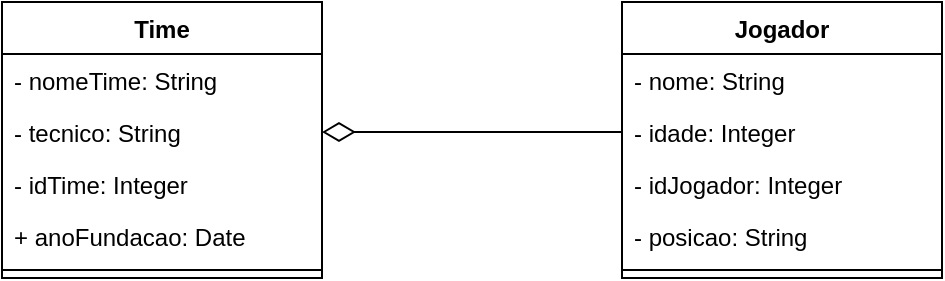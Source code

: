 <mxfile version="20.4.0" type="device"><diagram id="C5RBs43oDa-KdzZeNtuy" name="Page-1"><mxGraphModel dx="782" dy="738" grid="1" gridSize="10" guides="1" tooltips="1" connect="1" arrows="1" fold="1" page="1" pageScale="1" pageWidth="827" pageHeight="1169" math="0" shadow="0"><root><mxCell id="WIyWlLk6GJQsqaUBKTNV-0"/><mxCell id="WIyWlLk6GJQsqaUBKTNV-1" parent="WIyWlLk6GJQsqaUBKTNV-0"/><mxCell id="_5M9xxFQl4bf3MkVRRyD-18" value="Time" style="swimlane;fontStyle=1;align=center;verticalAlign=top;childLayout=stackLayout;horizontal=1;startSize=26;horizontalStack=0;resizeParent=1;resizeParentMax=0;resizeLast=0;collapsible=1;marginBottom=0;" vertex="1" parent="WIyWlLk6GJQsqaUBKTNV-1"><mxGeometry x="120" y="170" width="160" height="138" as="geometry"/></mxCell><mxCell id="_5M9xxFQl4bf3MkVRRyD-19" value="- nomeTime: String" style="text;strokeColor=none;fillColor=none;align=left;verticalAlign=top;spacingLeft=4;spacingRight=4;overflow=hidden;rotatable=0;points=[[0,0.5],[1,0.5]];portConstraint=eastwest;" vertex="1" parent="_5M9xxFQl4bf3MkVRRyD-18"><mxGeometry y="26" width="160" height="26" as="geometry"/></mxCell><mxCell id="_5M9xxFQl4bf3MkVRRyD-21" value="- tecnico: String" style="text;strokeColor=none;fillColor=none;align=left;verticalAlign=top;spacingLeft=4;spacingRight=4;overflow=hidden;rotatable=0;points=[[0,0.5],[1,0.5]];portConstraint=eastwest;" vertex="1" parent="_5M9xxFQl4bf3MkVRRyD-18"><mxGeometry y="52" width="160" height="26" as="geometry"/></mxCell><mxCell id="_5M9xxFQl4bf3MkVRRyD-24" value="- idTime: Integer" style="text;strokeColor=none;fillColor=none;align=left;verticalAlign=top;spacingLeft=4;spacingRight=4;overflow=hidden;rotatable=0;points=[[0,0.5],[1,0.5]];portConstraint=eastwest;" vertex="1" parent="_5M9xxFQl4bf3MkVRRyD-18"><mxGeometry y="78" width="160" height="26" as="geometry"/></mxCell><mxCell id="_5M9xxFQl4bf3MkVRRyD-23" value="+ anoFundacao: Date" style="text;strokeColor=none;fillColor=none;align=left;verticalAlign=top;spacingLeft=4;spacingRight=4;overflow=hidden;rotatable=0;points=[[0,0.5],[1,0.5]];portConstraint=eastwest;" vertex="1" parent="_5M9xxFQl4bf3MkVRRyD-18"><mxGeometry y="104" width="160" height="26" as="geometry"/></mxCell><mxCell id="_5M9xxFQl4bf3MkVRRyD-20" value="" style="line;strokeWidth=1;fillColor=none;align=left;verticalAlign=middle;spacingTop=-1;spacingLeft=3;spacingRight=3;rotatable=0;labelPosition=right;points=[];portConstraint=eastwest;strokeColor=inherit;" vertex="1" parent="_5M9xxFQl4bf3MkVRRyD-18"><mxGeometry y="130" width="160" height="8" as="geometry"/></mxCell><mxCell id="_5M9xxFQl4bf3MkVRRyD-25" value="Jogador" style="swimlane;fontStyle=1;align=center;verticalAlign=top;childLayout=stackLayout;horizontal=1;startSize=26;horizontalStack=0;resizeParent=1;resizeParentMax=0;resizeLast=0;collapsible=1;marginBottom=0;" vertex="1" parent="WIyWlLk6GJQsqaUBKTNV-1"><mxGeometry x="430" y="170" width="160" height="138" as="geometry"/></mxCell><mxCell id="_5M9xxFQl4bf3MkVRRyD-26" value="- nome: String" style="text;strokeColor=none;fillColor=none;align=left;verticalAlign=top;spacingLeft=4;spacingRight=4;overflow=hidden;rotatable=0;points=[[0,0.5],[1,0.5]];portConstraint=eastwest;" vertex="1" parent="_5M9xxFQl4bf3MkVRRyD-25"><mxGeometry y="26" width="160" height="26" as="geometry"/></mxCell><mxCell id="_5M9xxFQl4bf3MkVRRyD-27" value="- idade: Integer" style="text;strokeColor=none;fillColor=none;align=left;verticalAlign=top;spacingLeft=4;spacingRight=4;overflow=hidden;rotatable=0;points=[[0,0.5],[1,0.5]];portConstraint=eastwest;" vertex="1" parent="_5M9xxFQl4bf3MkVRRyD-25"><mxGeometry y="52" width="160" height="26" as="geometry"/></mxCell><mxCell id="_5M9xxFQl4bf3MkVRRyD-29" value="- idJogador: Integer" style="text;strokeColor=none;fillColor=none;align=left;verticalAlign=top;spacingLeft=4;spacingRight=4;overflow=hidden;rotatable=0;points=[[0,0.5],[1,0.5]];portConstraint=eastwest;" vertex="1" parent="_5M9xxFQl4bf3MkVRRyD-25"><mxGeometry y="78" width="160" height="26" as="geometry"/></mxCell><mxCell id="_5M9xxFQl4bf3MkVRRyD-28" value="- posicao: String" style="text;strokeColor=none;fillColor=none;align=left;verticalAlign=top;spacingLeft=4;spacingRight=4;overflow=hidden;rotatable=0;points=[[0,0.5],[1,0.5]];portConstraint=eastwest;" vertex="1" parent="_5M9xxFQl4bf3MkVRRyD-25"><mxGeometry y="104" width="160" height="26" as="geometry"/></mxCell><mxCell id="_5M9xxFQl4bf3MkVRRyD-30" value="" style="line;strokeWidth=1;fillColor=none;align=left;verticalAlign=middle;spacingTop=-1;spacingLeft=3;spacingRight=3;rotatable=0;labelPosition=right;points=[];portConstraint=eastwest;strokeColor=inherit;" vertex="1" parent="_5M9xxFQl4bf3MkVRRyD-25"><mxGeometry y="130" width="160" height="8" as="geometry"/></mxCell><mxCell id="_5M9xxFQl4bf3MkVRRyD-31" style="edgeStyle=orthogonalEdgeStyle;rounded=0;orthogonalLoop=1;jettySize=auto;html=1;exitX=0;exitY=0.5;exitDx=0;exitDy=0;entryX=1;entryY=0.5;entryDx=0;entryDy=0;endArrow=diamondThin;endFill=0;endSize=14;" edge="1" parent="WIyWlLk6GJQsqaUBKTNV-1" source="_5M9xxFQl4bf3MkVRRyD-27" target="_5M9xxFQl4bf3MkVRRyD-21"><mxGeometry relative="1" as="geometry"/></mxCell></root></mxGraphModel></diagram></mxfile>